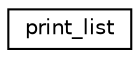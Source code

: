 digraph "Graphical Class Hierarchy"
{
  edge [fontname="Helvetica",fontsize="10",labelfontname="Helvetica",labelfontsize="10"];
  node [fontname="Helvetica",fontsize="10",shape=record];
  rankdir="LR";
  Node0 [label="print_list",height=0.2,width=0.4,color="black", fillcolor="white", style="filled",URL="$interfaceprint__list.html"];
}

